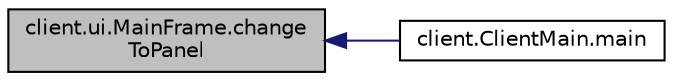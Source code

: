 digraph "client.ui.MainFrame.changeToPanel"
{
  edge [fontname="Helvetica",fontsize="10",labelfontname="Helvetica",labelfontsize="10"];
  node [fontname="Helvetica",fontsize="10",shape=record];
  rankdir="LR";
  Node3 [label="client.ui.MainFrame.change\lToPanel",height=0.2,width=0.4,color="black", fillcolor="grey75", style="filled", fontcolor="black"];
  Node3 -> Node4 [dir="back",color="midnightblue",fontsize="10",style="solid",fontname="Helvetica"];
  Node4 [label="client.ClientMain.main",height=0.2,width=0.4,color="black", fillcolor="white", style="filled",URL="$classclient_1_1_client_main.html#a1c318ff544d49e68acce0aeac5446336"];
}
